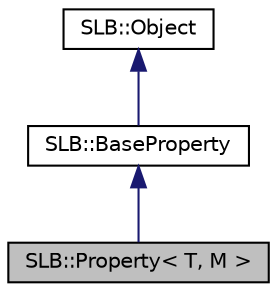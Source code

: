 digraph "SLB::Property&lt; T, M &gt;"
{
  edge [fontname="Helvetica",fontsize="10",labelfontname="Helvetica",labelfontsize="10"];
  node [fontname="Helvetica",fontsize="10",shape=record];
  Node1 [label="SLB::Property\< T, M \>",height=0.2,width=0.4,color="black", fillcolor="grey75", style="filled", fontcolor="black"];
  Node2 -> Node1 [dir="back",color="midnightblue",fontsize="10",style="solid"];
  Node2 [label="SLB::BaseProperty",height=0.2,width=0.4,color="black", fillcolor="white", style="filled",URL="$classSLB_1_1BaseProperty.html"];
  Node3 -> Node2 [dir="back",color="midnightblue",fontsize="10",style="solid"];
  Node3 [label="SLB::Object",height=0.2,width=0.4,color="black", fillcolor="white", style="filled",URL="$classSLB_1_1Object.html"];
}
